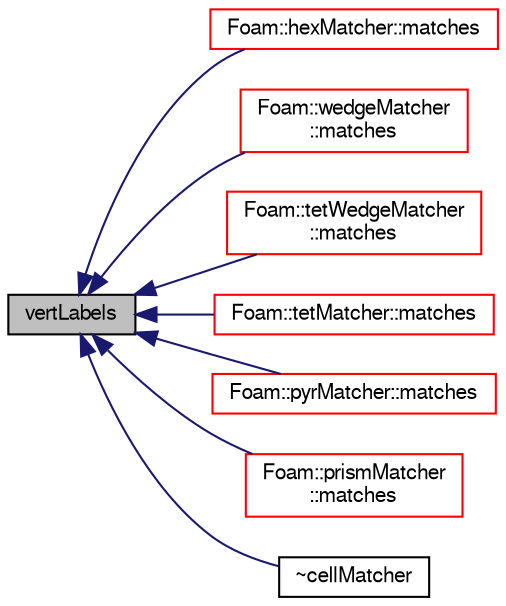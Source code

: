 digraph "vertLabels"
{
  bgcolor="transparent";
  edge [fontname="FreeSans",fontsize="10",labelfontname="FreeSans",labelfontsize="10"];
  node [fontname="FreeSans",fontsize="10",shape=record];
  rankdir="LR";
  Node1049 [label="vertLabels",height=0.2,width=0.4,color="black", fillcolor="grey75", style="filled", fontcolor="black"];
  Node1049 -> Node1050 [dir="back",color="midnightblue",fontsize="10",style="solid",fontname="FreeSans"];
  Node1050 [label="Foam::hexMatcher::matches",height=0.2,width=0.4,color="red",URL="$a27174.html#aaf80614ee28c6bfadb117557442c1bed",tooltip="Like isA but also constructs a cellShape (if shape matches) "];
  Node1049 -> Node1053 [dir="back",color="midnightblue",fontsize="10",style="solid",fontname="FreeSans"];
  Node1053 [label="Foam::wedgeMatcher\l::matches",height=0.2,width=0.4,color="red",URL="$a27194.html#aaf80614ee28c6bfadb117557442c1bed",tooltip="Like isA but also constructs a cellShape (if shape matches) "];
  Node1049 -> Node1056 [dir="back",color="midnightblue",fontsize="10",style="solid",fontname="FreeSans"];
  Node1056 [label="Foam::tetWedgeMatcher\l::matches",height=0.2,width=0.4,color="red",URL="$a27190.html#aaf80614ee28c6bfadb117557442c1bed",tooltip="Like isA but also constructs a cellShape (if shape matches) "];
  Node1049 -> Node1059 [dir="back",color="midnightblue",fontsize="10",style="solid",fontname="FreeSans"];
  Node1059 [label="Foam::tetMatcher::matches",height=0.2,width=0.4,color="red",URL="$a27186.html#aaf80614ee28c6bfadb117557442c1bed",tooltip="Like isA but also constructs a cellShape (if shape matches) "];
  Node1049 -> Node1062 [dir="back",color="midnightblue",fontsize="10",style="solid",fontname="FreeSans"];
  Node1062 [label="Foam::pyrMatcher::matches",height=0.2,width=0.4,color="red",URL="$a27182.html#aaf80614ee28c6bfadb117557442c1bed",tooltip="Like isA but also constructs a cellShape (if shape matches) "];
  Node1049 -> Node1065 [dir="back",color="midnightblue",fontsize="10",style="solid",fontname="FreeSans"];
  Node1065 [label="Foam::prismMatcher\l::matches",height=0.2,width=0.4,color="red",URL="$a27178.html#aaf80614ee28c6bfadb117557442c1bed",tooltip="Like isA but also constructs a cellShape (if shape matches) "];
  Node1049 -> Node1068 [dir="back",color="midnightblue",fontsize="10",style="solid",fontname="FreeSans"];
  Node1068 [label="~cellMatcher",height=0.2,width=0.4,color="black",URL="$a27166.html#a8044cd6c0bf054837c0d93645974858b",tooltip="Destructor. "];
}
